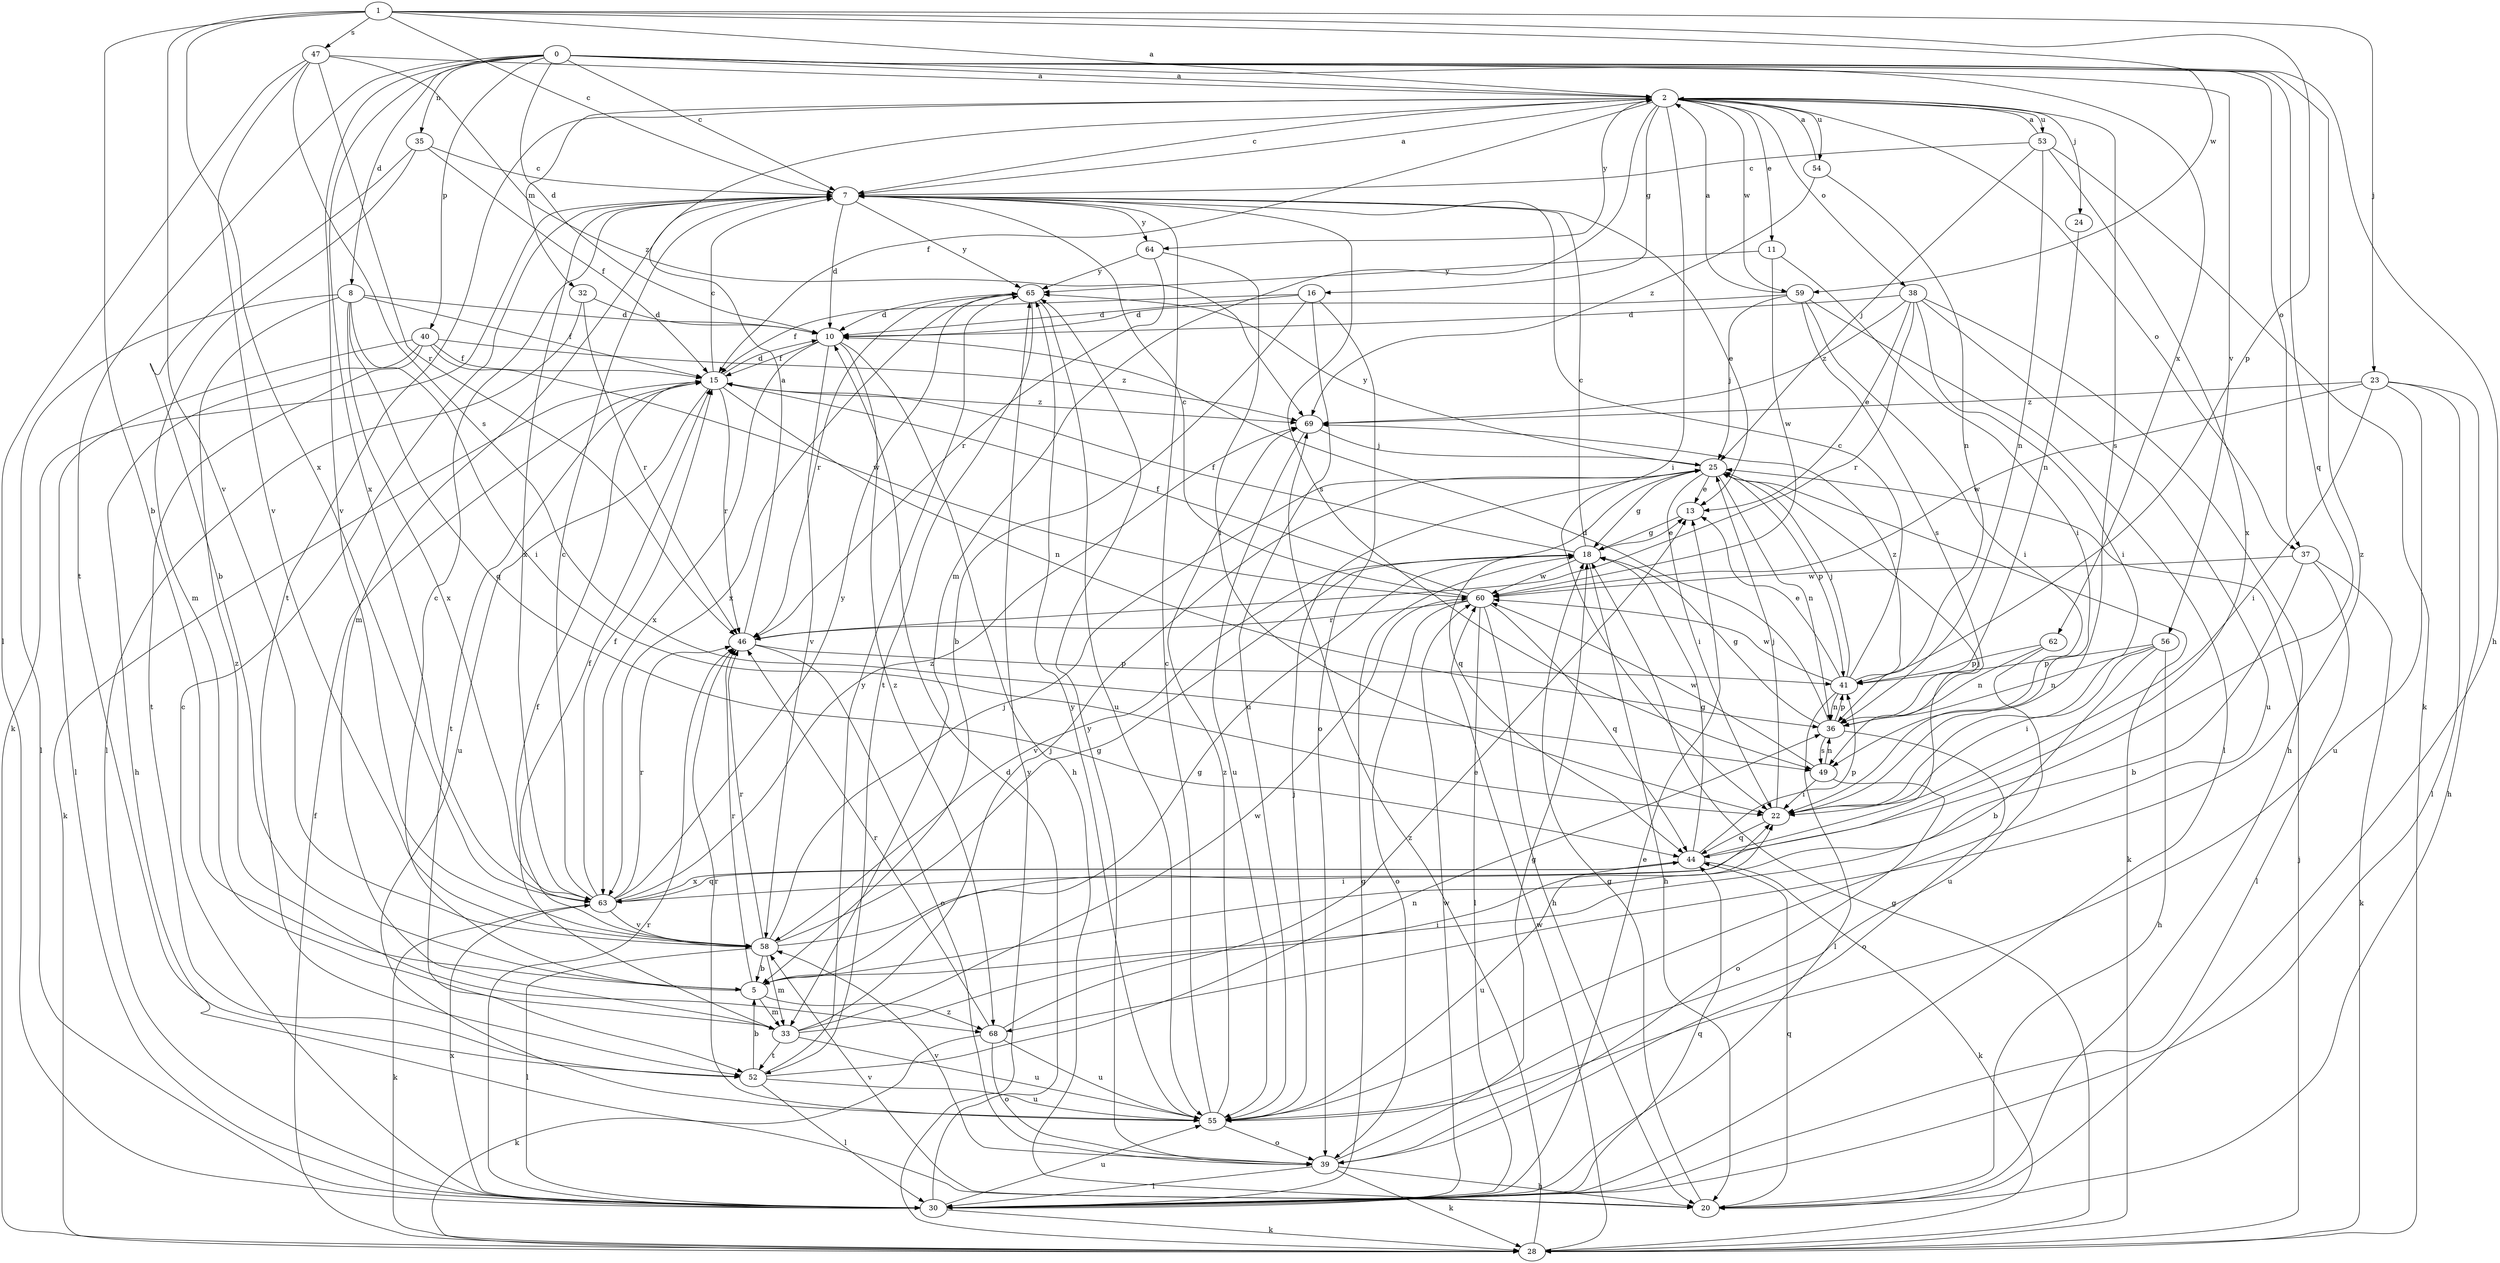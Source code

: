 strict digraph  {
0;
1;
2;
5;
7;
8;
10;
11;
13;
15;
16;
18;
20;
22;
23;
24;
25;
28;
30;
32;
33;
35;
36;
37;
38;
39;
40;
41;
44;
46;
47;
49;
52;
53;
54;
55;
56;
58;
59;
60;
62;
63;
64;
65;
68;
69;
0 -> 2  [label=a];
0 -> 7  [label=c];
0 -> 8  [label=d];
0 -> 10  [label=d];
0 -> 20  [label=h];
0 -> 35  [label=n];
0 -> 37  [label=o];
0 -> 40  [label=p];
0 -> 44  [label=q];
0 -> 52  [label=t];
0 -> 56  [label=v];
0 -> 58  [label=v];
0 -> 62  [label=x];
0 -> 63  [label=x];
0 -> 68  [label=z];
1 -> 2  [label=a];
1 -> 5  [label=b];
1 -> 7  [label=c];
1 -> 23  [label=j];
1 -> 41  [label=p];
1 -> 47  [label=s];
1 -> 58  [label=v];
1 -> 59  [label=w];
1 -> 63  [label=x];
2 -> 7  [label=c];
2 -> 11  [label=e];
2 -> 15  [label=f];
2 -> 16  [label=g];
2 -> 22  [label=i];
2 -> 24  [label=j];
2 -> 32  [label=m];
2 -> 33  [label=m];
2 -> 37  [label=o];
2 -> 38  [label=o];
2 -> 49  [label=s];
2 -> 52  [label=t];
2 -> 53  [label=u];
2 -> 54  [label=u];
2 -> 59  [label=w];
2 -> 64  [label=y];
5 -> 7  [label=c];
5 -> 18  [label=g];
5 -> 33  [label=m];
5 -> 46  [label=r];
5 -> 68  [label=z];
7 -> 2  [label=a];
7 -> 10  [label=d];
7 -> 13  [label=e];
7 -> 28  [label=k];
7 -> 33  [label=m];
7 -> 49  [label=s];
7 -> 63  [label=x];
7 -> 64  [label=y];
7 -> 65  [label=y];
8 -> 10  [label=d];
8 -> 15  [label=f];
8 -> 22  [label=i];
8 -> 30  [label=l];
8 -> 44  [label=q];
8 -> 63  [label=x];
8 -> 68  [label=z];
10 -> 15  [label=f];
10 -> 20  [label=h];
10 -> 58  [label=v];
10 -> 63  [label=x];
10 -> 68  [label=z];
11 -> 22  [label=i];
11 -> 60  [label=w];
11 -> 65  [label=y];
13 -> 18  [label=g];
15 -> 7  [label=c];
15 -> 10  [label=d];
15 -> 28  [label=k];
15 -> 36  [label=n];
15 -> 46  [label=r];
15 -> 52  [label=t];
15 -> 55  [label=u];
15 -> 69  [label=z];
16 -> 5  [label=b];
16 -> 10  [label=d];
16 -> 15  [label=f];
16 -> 39  [label=o];
16 -> 55  [label=u];
18 -> 7  [label=c];
18 -> 13  [label=e];
18 -> 15  [label=f];
18 -> 20  [label=h];
18 -> 58  [label=v];
18 -> 60  [label=w];
20 -> 18  [label=g];
20 -> 44  [label=q];
20 -> 58  [label=v];
22 -> 25  [label=j];
22 -> 44  [label=q];
23 -> 20  [label=h];
23 -> 22  [label=i];
23 -> 30  [label=l];
23 -> 55  [label=u];
23 -> 60  [label=w];
23 -> 69  [label=z];
24 -> 36  [label=n];
25 -> 13  [label=e];
25 -> 18  [label=g];
25 -> 22  [label=i];
25 -> 28  [label=k];
25 -> 36  [label=n];
25 -> 41  [label=p];
25 -> 44  [label=q];
25 -> 65  [label=y];
28 -> 15  [label=f];
28 -> 18  [label=g];
28 -> 25  [label=j];
28 -> 60  [label=w];
28 -> 65  [label=y];
28 -> 69  [label=z];
30 -> 7  [label=c];
30 -> 10  [label=d];
30 -> 13  [label=e];
30 -> 18  [label=g];
30 -> 28  [label=k];
30 -> 44  [label=q];
30 -> 46  [label=r];
30 -> 55  [label=u];
30 -> 60  [label=w];
30 -> 63  [label=x];
32 -> 10  [label=d];
32 -> 30  [label=l];
32 -> 46  [label=r];
33 -> 15  [label=f];
33 -> 22  [label=i];
33 -> 25  [label=j];
33 -> 52  [label=t];
33 -> 55  [label=u];
33 -> 60  [label=w];
35 -> 5  [label=b];
35 -> 7  [label=c];
35 -> 15  [label=f];
35 -> 33  [label=m];
36 -> 10  [label=d];
36 -> 18  [label=g];
36 -> 39  [label=o];
36 -> 41  [label=p];
36 -> 49  [label=s];
37 -> 5  [label=b];
37 -> 28  [label=k];
37 -> 30  [label=l];
37 -> 60  [label=w];
38 -> 10  [label=d];
38 -> 13  [label=e];
38 -> 20  [label=h];
38 -> 22  [label=i];
38 -> 46  [label=r];
38 -> 55  [label=u];
38 -> 69  [label=z];
39 -> 18  [label=g];
39 -> 20  [label=h];
39 -> 28  [label=k];
39 -> 30  [label=l];
39 -> 58  [label=v];
39 -> 65  [label=y];
40 -> 15  [label=f];
40 -> 20  [label=h];
40 -> 30  [label=l];
40 -> 52  [label=t];
40 -> 60  [label=w];
40 -> 69  [label=z];
41 -> 7  [label=c];
41 -> 13  [label=e];
41 -> 25  [label=j];
41 -> 30  [label=l];
41 -> 36  [label=n];
41 -> 60  [label=w];
41 -> 69  [label=z];
44 -> 18  [label=g];
44 -> 25  [label=j];
44 -> 28  [label=k];
44 -> 41  [label=p];
44 -> 55  [label=u];
44 -> 63  [label=x];
46 -> 2  [label=a];
46 -> 39  [label=o];
46 -> 41  [label=p];
47 -> 2  [label=a];
47 -> 30  [label=l];
47 -> 46  [label=r];
47 -> 49  [label=s];
47 -> 58  [label=v];
47 -> 69  [label=z];
49 -> 22  [label=i];
49 -> 36  [label=n];
49 -> 39  [label=o];
49 -> 60  [label=w];
52 -> 5  [label=b];
52 -> 30  [label=l];
52 -> 36  [label=n];
52 -> 55  [label=u];
52 -> 65  [label=y];
53 -> 2  [label=a];
53 -> 7  [label=c];
53 -> 25  [label=j];
53 -> 28  [label=k];
53 -> 36  [label=n];
53 -> 63  [label=x];
54 -> 2  [label=a];
54 -> 36  [label=n];
54 -> 69  [label=z];
55 -> 7  [label=c];
55 -> 25  [label=j];
55 -> 39  [label=o];
55 -> 46  [label=r];
55 -> 65  [label=y];
55 -> 69  [label=z];
56 -> 5  [label=b];
56 -> 20  [label=h];
56 -> 22  [label=i];
56 -> 36  [label=n];
56 -> 41  [label=p];
58 -> 5  [label=b];
58 -> 15  [label=f];
58 -> 18  [label=g];
58 -> 22  [label=i];
58 -> 25  [label=j];
58 -> 30  [label=l];
58 -> 33  [label=m];
58 -> 46  [label=r];
59 -> 2  [label=a];
59 -> 10  [label=d];
59 -> 22  [label=i];
59 -> 25  [label=j];
59 -> 30  [label=l];
59 -> 49  [label=s];
60 -> 7  [label=c];
60 -> 15  [label=f];
60 -> 20  [label=h];
60 -> 30  [label=l];
60 -> 39  [label=o];
60 -> 44  [label=q];
60 -> 46  [label=r];
62 -> 36  [label=n];
62 -> 41  [label=p];
62 -> 55  [label=u];
63 -> 7  [label=c];
63 -> 15  [label=f];
63 -> 28  [label=k];
63 -> 44  [label=q];
63 -> 46  [label=r];
63 -> 58  [label=v];
63 -> 65  [label=y];
63 -> 69  [label=z];
64 -> 22  [label=i];
64 -> 46  [label=r];
64 -> 65  [label=y];
65 -> 10  [label=d];
65 -> 46  [label=r];
65 -> 52  [label=t];
65 -> 55  [label=u];
65 -> 63  [label=x];
68 -> 13  [label=e];
68 -> 28  [label=k];
68 -> 39  [label=o];
68 -> 46  [label=r];
68 -> 55  [label=u];
69 -> 25  [label=j];
69 -> 55  [label=u];
}
